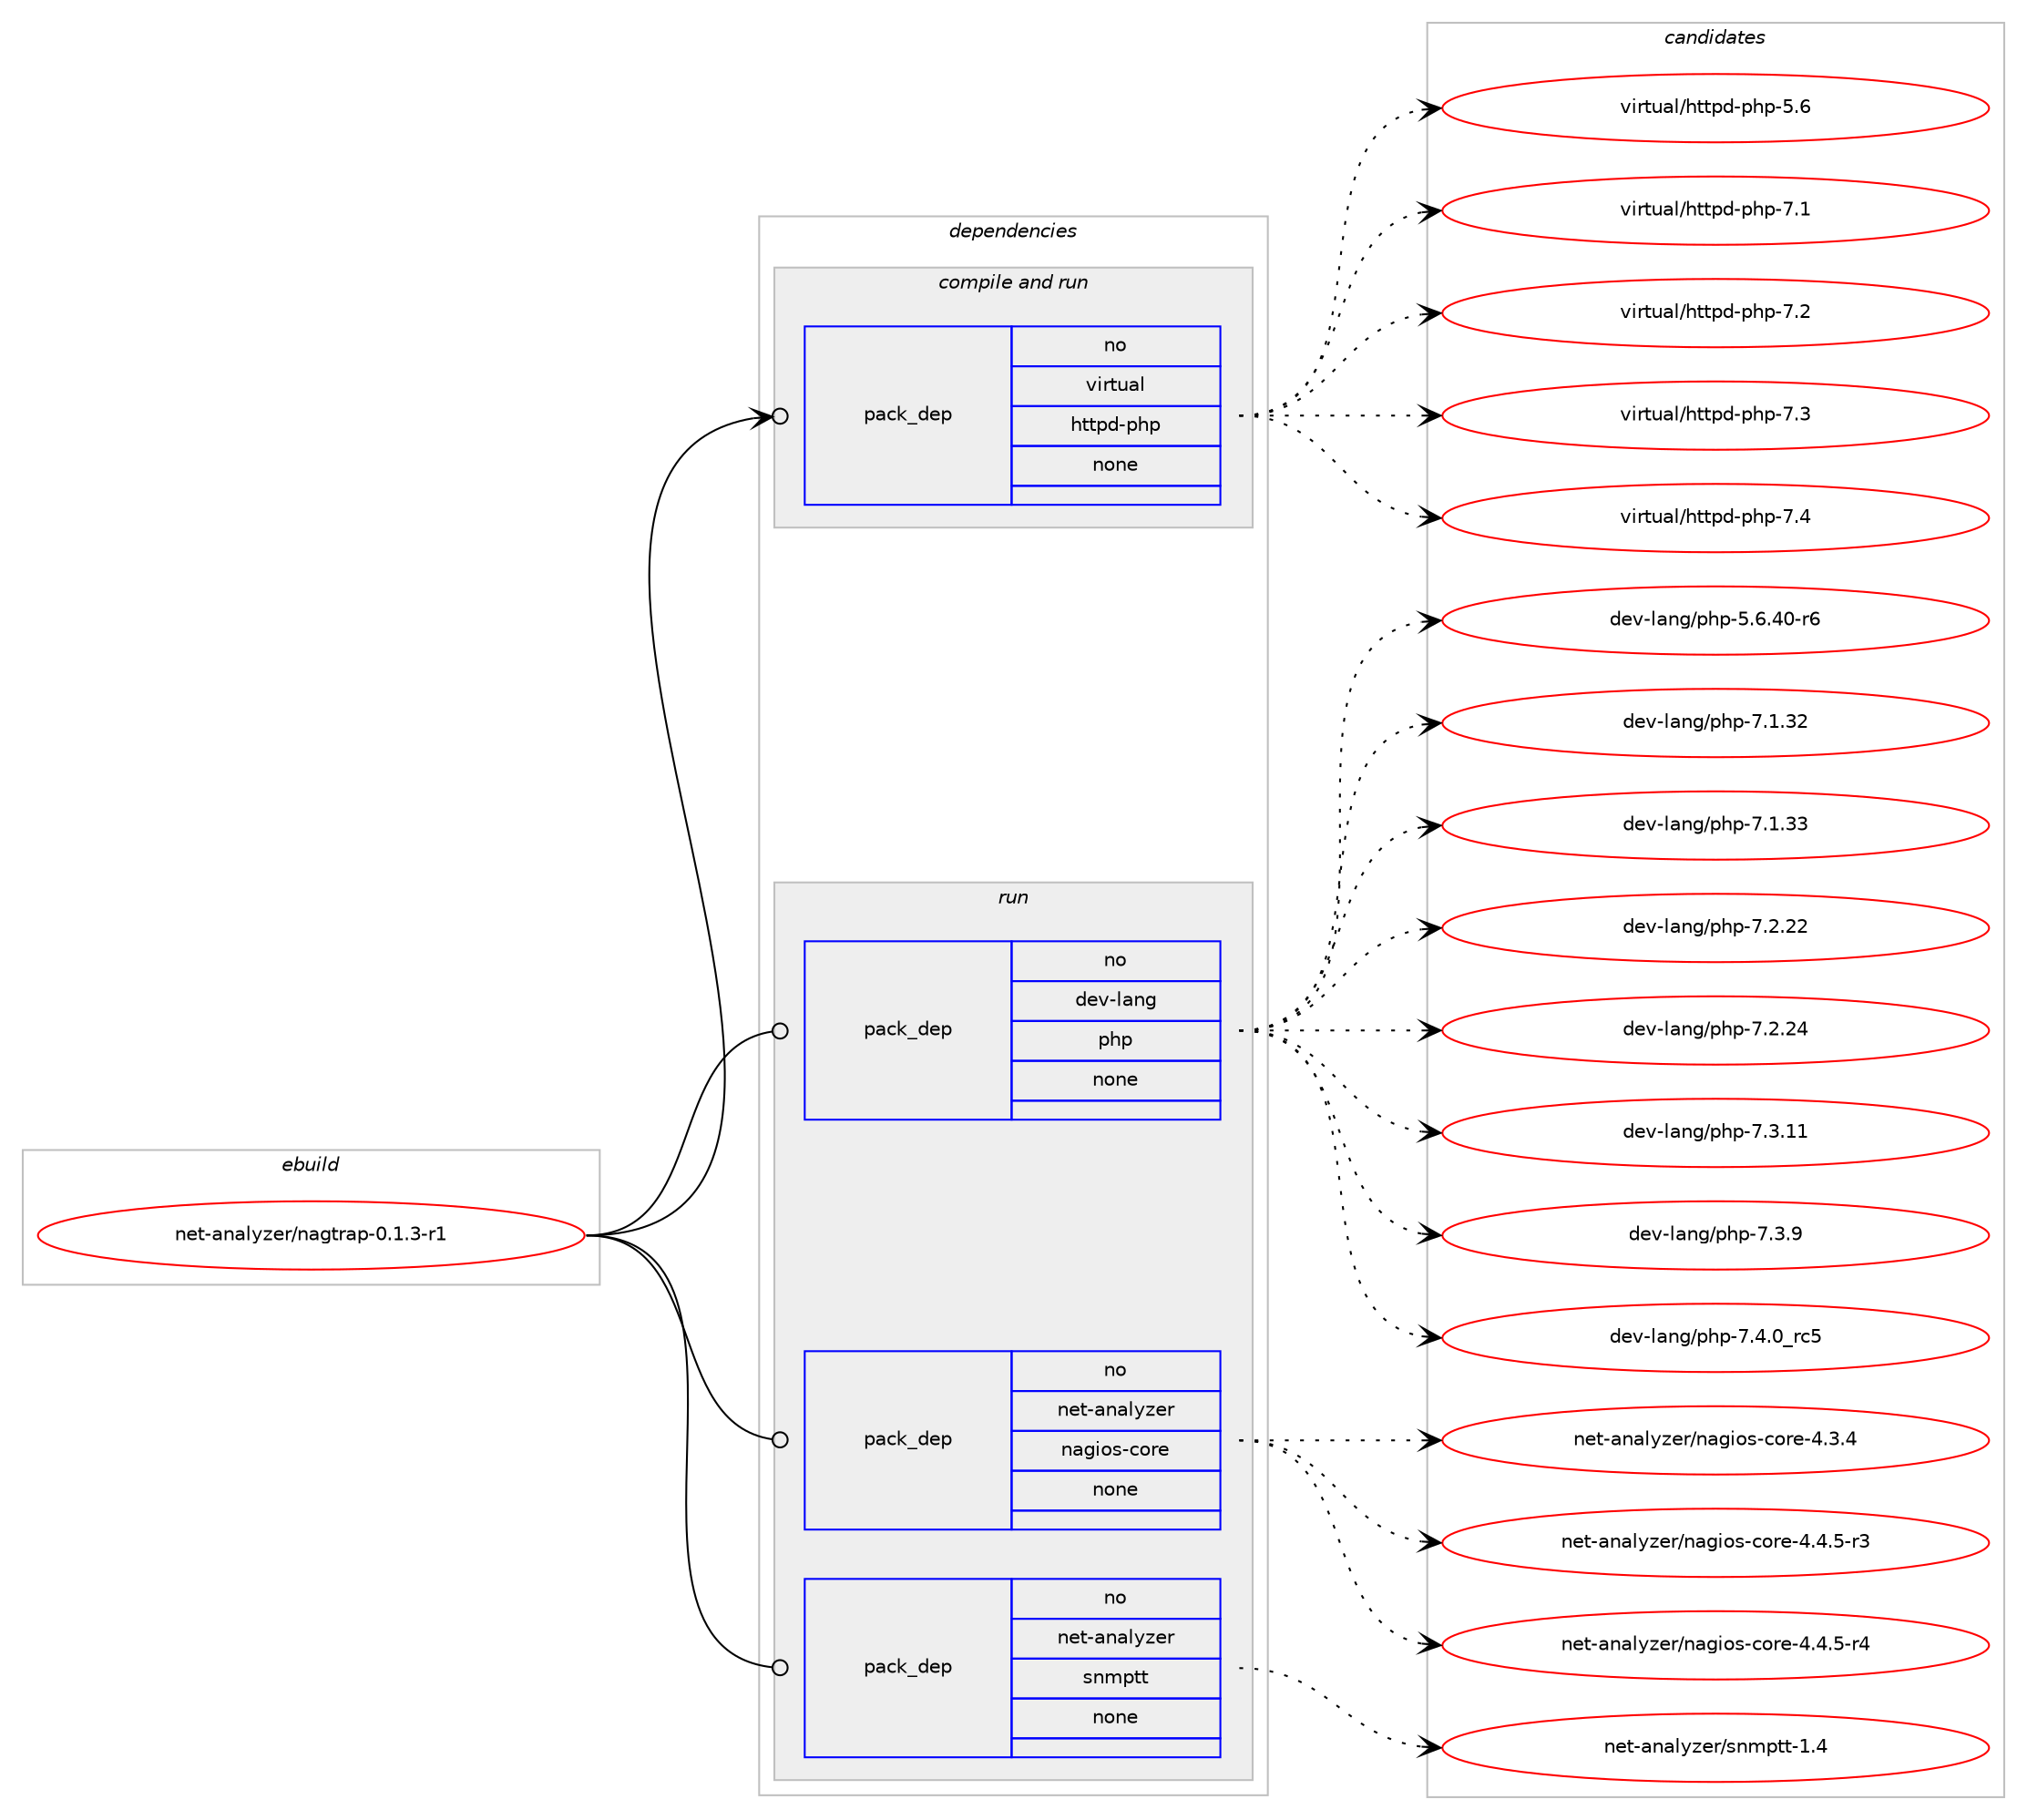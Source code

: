 digraph prolog {

# *************
# Graph options
# *************

newrank=true;
concentrate=true;
compound=true;
graph [rankdir=LR,fontname=Helvetica,fontsize=10,ranksep=1.5];#, ranksep=2.5, nodesep=0.2];
edge  [arrowhead=vee];
node  [fontname=Helvetica,fontsize=10];

# **********
# The ebuild
# **********

subgraph cluster_leftcol {
color=gray;
rank=same;
label=<<i>ebuild</i>>;
id [label="net-analyzer/nagtrap-0.1.3-r1", color=red, width=4, href="../net-analyzer/nagtrap-0.1.3-r1.svg"];
}

# ****************
# The dependencies
# ****************

subgraph cluster_midcol {
color=gray;
label=<<i>dependencies</i>>;
subgraph cluster_compile {
fillcolor="#eeeeee";
style=filled;
label=<<i>compile</i>>;
}
subgraph cluster_compileandrun {
fillcolor="#eeeeee";
style=filled;
label=<<i>compile and run</i>>;
subgraph pack602053 {
dependency814389 [label=<<TABLE BORDER="0" CELLBORDER="1" CELLSPACING="0" CELLPADDING="4" WIDTH="220"><TR><TD ROWSPAN="6" CELLPADDING="30">pack_dep</TD></TR><TR><TD WIDTH="110">no</TD></TR><TR><TD>virtual</TD></TR><TR><TD>httpd-php</TD></TR><TR><TD>none</TD></TR><TR><TD></TD></TR></TABLE>>, shape=none, color=blue];
}
id:e -> dependency814389:w [weight=20,style="solid",arrowhead="odotvee"];
}
subgraph cluster_run {
fillcolor="#eeeeee";
style=filled;
label=<<i>run</i>>;
subgraph pack602054 {
dependency814390 [label=<<TABLE BORDER="0" CELLBORDER="1" CELLSPACING="0" CELLPADDING="4" WIDTH="220"><TR><TD ROWSPAN="6" CELLPADDING="30">pack_dep</TD></TR><TR><TD WIDTH="110">no</TD></TR><TR><TD>dev-lang</TD></TR><TR><TD>php</TD></TR><TR><TD>none</TD></TR><TR><TD></TD></TR></TABLE>>, shape=none, color=blue];
}
id:e -> dependency814390:w [weight=20,style="solid",arrowhead="odot"];
subgraph pack602055 {
dependency814391 [label=<<TABLE BORDER="0" CELLBORDER="1" CELLSPACING="0" CELLPADDING="4" WIDTH="220"><TR><TD ROWSPAN="6" CELLPADDING="30">pack_dep</TD></TR><TR><TD WIDTH="110">no</TD></TR><TR><TD>net-analyzer</TD></TR><TR><TD>nagios-core</TD></TR><TR><TD>none</TD></TR><TR><TD></TD></TR></TABLE>>, shape=none, color=blue];
}
id:e -> dependency814391:w [weight=20,style="solid",arrowhead="odot"];
subgraph pack602056 {
dependency814392 [label=<<TABLE BORDER="0" CELLBORDER="1" CELLSPACING="0" CELLPADDING="4" WIDTH="220"><TR><TD ROWSPAN="6" CELLPADDING="30">pack_dep</TD></TR><TR><TD WIDTH="110">no</TD></TR><TR><TD>net-analyzer</TD></TR><TR><TD>snmptt</TD></TR><TR><TD>none</TD></TR><TR><TD></TD></TR></TABLE>>, shape=none, color=blue];
}
id:e -> dependency814392:w [weight=20,style="solid",arrowhead="odot"];
}
}

# **************
# The candidates
# **************

subgraph cluster_choices {
rank=same;
color=gray;
label=<<i>candidates</i>>;

subgraph choice602053 {
color=black;
nodesep=1;
choice11810511411611797108471041161161121004511210411245534654 [label="virtual/httpd-php-5.6", color=red, width=4,href="../virtual/httpd-php-5.6.svg"];
choice11810511411611797108471041161161121004511210411245554649 [label="virtual/httpd-php-7.1", color=red, width=4,href="../virtual/httpd-php-7.1.svg"];
choice11810511411611797108471041161161121004511210411245554650 [label="virtual/httpd-php-7.2", color=red, width=4,href="../virtual/httpd-php-7.2.svg"];
choice11810511411611797108471041161161121004511210411245554651 [label="virtual/httpd-php-7.3", color=red, width=4,href="../virtual/httpd-php-7.3.svg"];
choice11810511411611797108471041161161121004511210411245554652 [label="virtual/httpd-php-7.4", color=red, width=4,href="../virtual/httpd-php-7.4.svg"];
dependency814389:e -> choice11810511411611797108471041161161121004511210411245534654:w [style=dotted,weight="100"];
dependency814389:e -> choice11810511411611797108471041161161121004511210411245554649:w [style=dotted,weight="100"];
dependency814389:e -> choice11810511411611797108471041161161121004511210411245554650:w [style=dotted,weight="100"];
dependency814389:e -> choice11810511411611797108471041161161121004511210411245554651:w [style=dotted,weight="100"];
dependency814389:e -> choice11810511411611797108471041161161121004511210411245554652:w [style=dotted,weight="100"];
}
subgraph choice602054 {
color=black;
nodesep=1;
choice100101118451089711010347112104112455346544652484511454 [label="dev-lang/php-5.6.40-r6", color=red, width=4,href="../dev-lang/php-5.6.40-r6.svg"];
choice10010111845108971101034711210411245554649465150 [label="dev-lang/php-7.1.32", color=red, width=4,href="../dev-lang/php-7.1.32.svg"];
choice10010111845108971101034711210411245554649465151 [label="dev-lang/php-7.1.33", color=red, width=4,href="../dev-lang/php-7.1.33.svg"];
choice10010111845108971101034711210411245554650465050 [label="dev-lang/php-7.2.22", color=red, width=4,href="../dev-lang/php-7.2.22.svg"];
choice10010111845108971101034711210411245554650465052 [label="dev-lang/php-7.2.24", color=red, width=4,href="../dev-lang/php-7.2.24.svg"];
choice10010111845108971101034711210411245554651464949 [label="dev-lang/php-7.3.11", color=red, width=4,href="../dev-lang/php-7.3.11.svg"];
choice100101118451089711010347112104112455546514657 [label="dev-lang/php-7.3.9", color=red, width=4,href="../dev-lang/php-7.3.9.svg"];
choice100101118451089711010347112104112455546524648951149953 [label="dev-lang/php-7.4.0_rc5", color=red, width=4,href="../dev-lang/php-7.4.0_rc5.svg"];
dependency814390:e -> choice100101118451089711010347112104112455346544652484511454:w [style=dotted,weight="100"];
dependency814390:e -> choice10010111845108971101034711210411245554649465150:w [style=dotted,weight="100"];
dependency814390:e -> choice10010111845108971101034711210411245554649465151:w [style=dotted,weight="100"];
dependency814390:e -> choice10010111845108971101034711210411245554650465050:w [style=dotted,weight="100"];
dependency814390:e -> choice10010111845108971101034711210411245554650465052:w [style=dotted,weight="100"];
dependency814390:e -> choice10010111845108971101034711210411245554651464949:w [style=dotted,weight="100"];
dependency814390:e -> choice100101118451089711010347112104112455546514657:w [style=dotted,weight="100"];
dependency814390:e -> choice100101118451089711010347112104112455546524648951149953:w [style=dotted,weight="100"];
}
subgraph choice602055 {
color=black;
nodesep=1;
choice11010111645971109710812112210111447110971031051111154599111114101455246514652 [label="net-analyzer/nagios-core-4.3.4", color=red, width=4,href="../net-analyzer/nagios-core-4.3.4.svg"];
choice110101116459711097108121122101114471109710310511111545991111141014552465246534511451 [label="net-analyzer/nagios-core-4.4.5-r3", color=red, width=4,href="../net-analyzer/nagios-core-4.4.5-r3.svg"];
choice110101116459711097108121122101114471109710310511111545991111141014552465246534511452 [label="net-analyzer/nagios-core-4.4.5-r4", color=red, width=4,href="../net-analyzer/nagios-core-4.4.5-r4.svg"];
dependency814391:e -> choice11010111645971109710812112210111447110971031051111154599111114101455246514652:w [style=dotted,weight="100"];
dependency814391:e -> choice110101116459711097108121122101114471109710310511111545991111141014552465246534511451:w [style=dotted,weight="100"];
dependency814391:e -> choice110101116459711097108121122101114471109710310511111545991111141014552465246534511452:w [style=dotted,weight="100"];
}
subgraph choice602056 {
color=black;
nodesep=1;
choice1101011164597110971081211221011144711511010911211611645494652 [label="net-analyzer/snmptt-1.4", color=red, width=4,href="../net-analyzer/snmptt-1.4.svg"];
dependency814392:e -> choice1101011164597110971081211221011144711511010911211611645494652:w [style=dotted,weight="100"];
}
}

}
